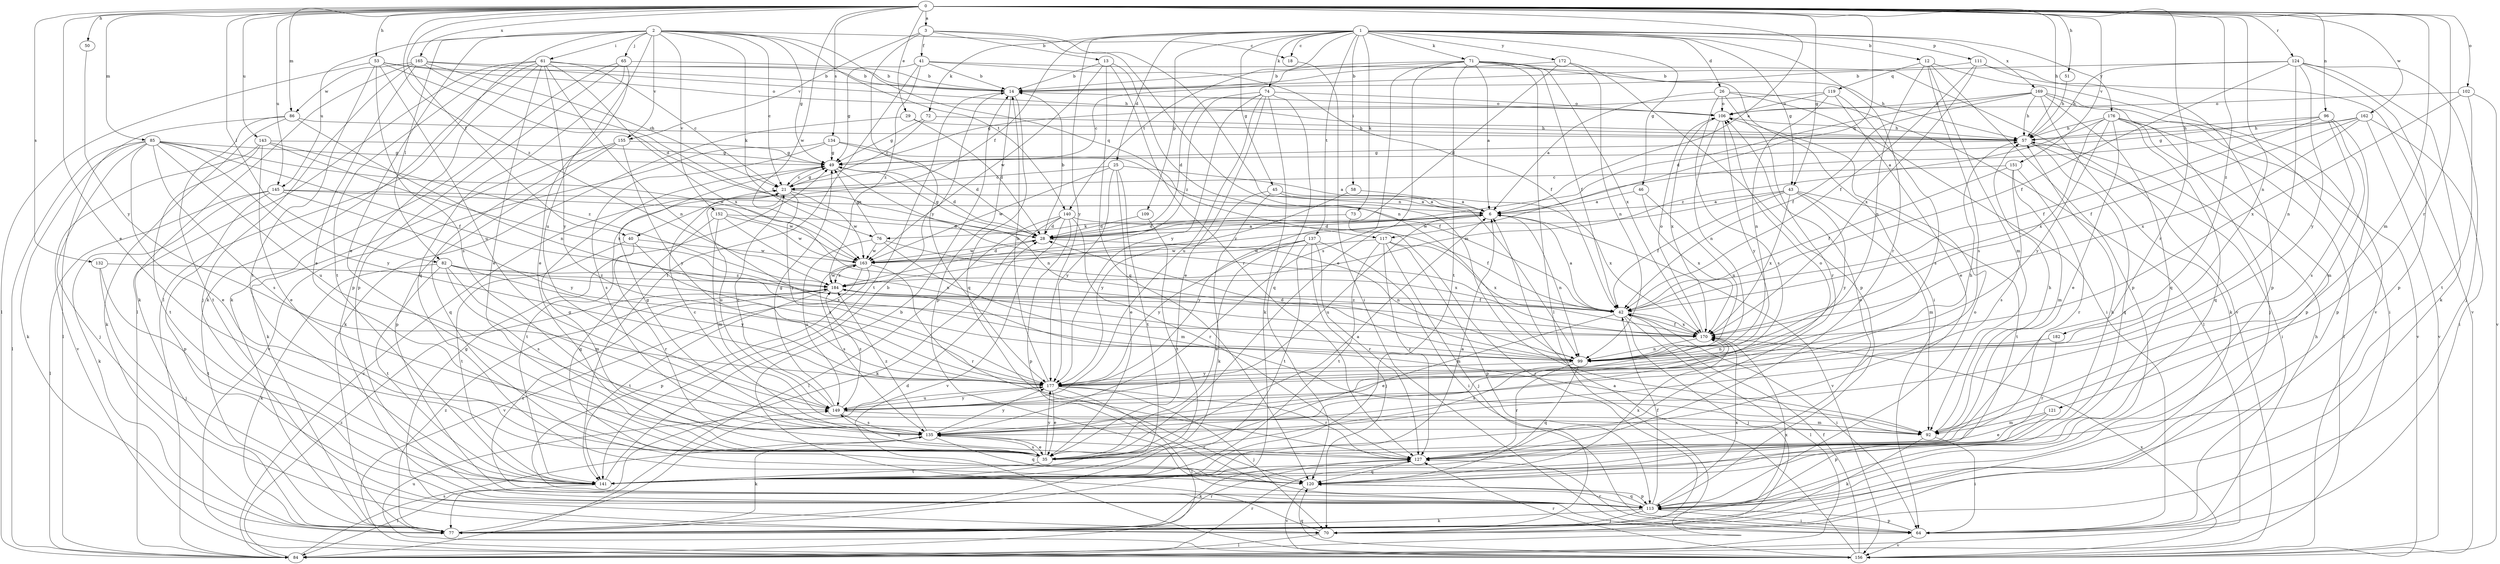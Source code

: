 strict digraph  {
0;
1;
2;
3;
6;
12;
13;
14;
18;
21;
25;
26;
28;
29;
35;
40;
41;
42;
43;
45;
46;
49;
50;
51;
53;
57;
58;
61;
64;
65;
70;
71;
72;
73;
74;
76;
77;
82;
84;
85;
86;
92;
96;
99;
102;
106;
109;
111;
113;
117;
119;
120;
121;
124;
127;
132;
134;
135;
137;
140;
141;
143;
145;
149;
151;
152;
155;
156;
162;
163;
165;
169;
170;
172;
176;
177;
182;
184;
0 -> 3  [label=a];
0 -> 6  [label=a];
0 -> 29  [label=e];
0 -> 35  [label=e];
0 -> 40  [label=f];
0 -> 43  [label=g];
0 -> 50  [label=h];
0 -> 51  [label=h];
0 -> 53  [label=h];
0 -> 57  [label=h];
0 -> 82  [label=l];
0 -> 85  [label=m];
0 -> 86  [label=m];
0 -> 92  [label=m];
0 -> 96  [label=n];
0 -> 99  [label=n];
0 -> 102  [label=o];
0 -> 117  [label=q];
0 -> 121  [label=r];
0 -> 124  [label=r];
0 -> 127  [label=r];
0 -> 132  [label=s];
0 -> 134  [label=s];
0 -> 143  [label=u];
0 -> 145  [label=u];
0 -> 151  [label=v];
0 -> 162  [label=w];
0 -> 163  [label=w];
0 -> 165  [label=x];
0 -> 182  [label=z];
0 -> 184  [label=z];
1 -> 12  [label=b];
1 -> 18  [label=c];
1 -> 25  [label=d];
1 -> 26  [label=d];
1 -> 40  [label=f];
1 -> 43  [label=g];
1 -> 45  [label=g];
1 -> 46  [label=g];
1 -> 58  [label=i];
1 -> 71  [label=k];
1 -> 72  [label=k];
1 -> 73  [label=k];
1 -> 74  [label=k];
1 -> 109  [label=p];
1 -> 111  [label=p];
1 -> 127  [label=r];
1 -> 137  [label=t];
1 -> 140  [label=t];
1 -> 169  [label=x];
1 -> 172  [label=y];
1 -> 176  [label=y];
1 -> 177  [label=y];
2 -> 18  [label=c];
2 -> 21  [label=c];
2 -> 35  [label=e];
2 -> 49  [label=g];
2 -> 61  [label=i];
2 -> 65  [label=j];
2 -> 76  [label=k];
2 -> 82  [label=l];
2 -> 84  [label=l];
2 -> 117  [label=q];
2 -> 140  [label=t];
2 -> 145  [label=u];
2 -> 149  [label=u];
2 -> 152  [label=v];
2 -> 155  [label=v];
3 -> 13  [label=b];
3 -> 41  [label=f];
3 -> 92  [label=m];
3 -> 99  [label=n];
3 -> 155  [label=v];
3 -> 177  [label=y];
6 -> 28  [label=d];
6 -> 76  [label=k];
6 -> 99  [label=n];
6 -> 149  [label=u];
6 -> 156  [label=v];
6 -> 177  [label=y];
12 -> 92  [label=m];
12 -> 99  [label=n];
12 -> 113  [label=p];
12 -> 119  [label=q];
12 -> 135  [label=s];
12 -> 156  [label=v];
13 -> 14  [label=b];
13 -> 99  [label=n];
13 -> 120  [label=q];
13 -> 127  [label=r];
13 -> 163  [label=w];
14 -> 106  [label=o];
14 -> 113  [label=p];
14 -> 120  [label=q];
14 -> 141  [label=t];
18 -> 64  [label=i];
21 -> 6  [label=a];
21 -> 49  [label=g];
21 -> 141  [label=t];
21 -> 149  [label=u];
21 -> 163  [label=w];
21 -> 177  [label=y];
25 -> 6  [label=a];
25 -> 21  [label=c];
25 -> 35  [label=e];
25 -> 141  [label=t];
25 -> 163  [label=w];
25 -> 177  [label=y];
26 -> 6  [label=a];
26 -> 64  [label=i];
26 -> 84  [label=l];
26 -> 106  [label=o];
26 -> 127  [label=r];
26 -> 135  [label=s];
28 -> 6  [label=a];
28 -> 14  [label=b];
28 -> 49  [label=g];
28 -> 99  [label=n];
28 -> 163  [label=w];
29 -> 28  [label=d];
29 -> 57  [label=h];
29 -> 77  [label=k];
35 -> 6  [label=a];
35 -> 49  [label=g];
35 -> 135  [label=s];
35 -> 141  [label=t];
35 -> 149  [label=u];
35 -> 170  [label=x];
35 -> 177  [label=y];
40 -> 127  [label=r];
40 -> 141  [label=t];
40 -> 163  [label=w];
40 -> 177  [label=y];
41 -> 14  [label=b];
41 -> 42  [label=f];
41 -> 49  [label=g];
41 -> 57  [label=h];
41 -> 141  [label=t];
41 -> 184  [label=z];
42 -> 6  [label=a];
42 -> 35  [label=e];
42 -> 64  [label=i];
42 -> 70  [label=j];
42 -> 84  [label=l];
42 -> 170  [label=x];
42 -> 184  [label=z];
43 -> 6  [label=a];
43 -> 42  [label=f];
43 -> 92  [label=m];
43 -> 141  [label=t];
43 -> 163  [label=w];
43 -> 170  [label=x];
43 -> 177  [label=y];
45 -> 6  [label=a];
45 -> 77  [label=k];
45 -> 170  [label=x];
45 -> 177  [label=y];
46 -> 6  [label=a];
46 -> 99  [label=n];
46 -> 170  [label=x];
49 -> 21  [label=c];
49 -> 28  [label=d];
49 -> 99  [label=n];
50 -> 177  [label=y];
51 -> 57  [label=h];
53 -> 14  [label=b];
53 -> 28  [label=d];
53 -> 84  [label=l];
53 -> 106  [label=o];
53 -> 135  [label=s];
53 -> 141  [label=t];
53 -> 149  [label=u];
57 -> 49  [label=g];
57 -> 64  [label=i];
57 -> 120  [label=q];
58 -> 6  [label=a];
58 -> 184  [label=z];
61 -> 14  [label=b];
61 -> 21  [label=c];
61 -> 35  [label=e];
61 -> 77  [label=k];
61 -> 84  [label=l];
61 -> 99  [label=n];
61 -> 113  [label=p];
61 -> 141  [label=t];
61 -> 170  [label=x];
61 -> 177  [label=y];
64 -> 49  [label=g];
64 -> 57  [label=h];
64 -> 113  [label=p];
64 -> 127  [label=r];
64 -> 156  [label=v];
65 -> 14  [label=b];
65 -> 35  [label=e];
65 -> 77  [label=k];
65 -> 113  [label=p];
65 -> 120  [label=q];
70 -> 14  [label=b];
70 -> 84  [label=l];
71 -> 6  [label=a];
71 -> 14  [label=b];
71 -> 21  [label=c];
71 -> 35  [label=e];
71 -> 42  [label=f];
71 -> 64  [label=i];
71 -> 84  [label=l];
71 -> 135  [label=s];
71 -> 141  [label=t];
71 -> 156  [label=v];
71 -> 170  [label=x];
72 -> 21  [label=c];
72 -> 49  [label=g];
72 -> 57  [label=h];
73 -> 28  [label=d];
73 -> 70  [label=j];
74 -> 28  [label=d];
74 -> 35  [label=e];
74 -> 77  [label=k];
74 -> 106  [label=o];
74 -> 120  [label=q];
74 -> 149  [label=u];
74 -> 177  [label=y];
74 -> 184  [label=z];
76 -> 49  [label=g];
76 -> 92  [label=m];
76 -> 149  [label=u];
76 -> 163  [label=w];
76 -> 170  [label=x];
77 -> 28  [label=d];
77 -> 127  [label=r];
77 -> 170  [label=x];
77 -> 184  [label=z];
82 -> 77  [label=k];
82 -> 92  [label=m];
82 -> 135  [label=s];
82 -> 141  [label=t];
82 -> 170  [label=x];
82 -> 177  [label=y];
82 -> 184  [label=z];
84 -> 21  [label=c];
84 -> 127  [label=r];
84 -> 135  [label=s];
84 -> 184  [label=z];
85 -> 35  [label=e];
85 -> 42  [label=f];
85 -> 49  [label=g];
85 -> 70  [label=j];
85 -> 77  [label=k];
85 -> 84  [label=l];
85 -> 135  [label=s];
85 -> 149  [label=u];
85 -> 163  [label=w];
85 -> 177  [label=y];
86 -> 57  [label=h];
86 -> 77  [label=k];
86 -> 84  [label=l];
86 -> 99  [label=n];
86 -> 141  [label=t];
92 -> 57  [label=h];
92 -> 64  [label=i];
92 -> 77  [label=k];
96 -> 42  [label=f];
96 -> 49  [label=g];
96 -> 57  [label=h];
96 -> 92  [label=m];
96 -> 113  [label=p];
96 -> 135  [label=s];
99 -> 28  [label=d];
99 -> 120  [label=q];
99 -> 127  [label=r];
99 -> 177  [label=y];
102 -> 106  [label=o];
102 -> 141  [label=t];
102 -> 156  [label=v];
102 -> 170  [label=x];
106 -> 57  [label=h];
106 -> 99  [label=n];
106 -> 170  [label=x];
106 -> 177  [label=y];
109 -> 28  [label=d];
109 -> 141  [label=t];
111 -> 14  [label=b];
111 -> 42  [label=f];
111 -> 113  [label=p];
111 -> 156  [label=v];
111 -> 170  [label=x];
113 -> 42  [label=f];
113 -> 64  [label=i];
113 -> 70  [label=j];
113 -> 77  [label=k];
113 -> 106  [label=o];
113 -> 120  [label=q];
113 -> 170  [label=x];
113 -> 184  [label=z];
117 -> 70  [label=j];
117 -> 113  [label=p];
117 -> 127  [label=r];
117 -> 141  [label=t];
117 -> 163  [label=w];
117 -> 170  [label=x];
119 -> 35  [label=e];
119 -> 49  [label=g];
119 -> 99  [label=n];
119 -> 106  [label=o];
119 -> 135  [label=s];
120 -> 113  [label=p];
120 -> 156  [label=v];
120 -> 170  [label=x];
121 -> 35  [label=e];
121 -> 92  [label=m];
121 -> 113  [label=p];
124 -> 14  [label=b];
124 -> 42  [label=f];
124 -> 57  [label=h];
124 -> 70  [label=j];
124 -> 77  [label=k];
124 -> 99  [label=n];
124 -> 113  [label=p];
124 -> 177  [label=y];
127 -> 77  [label=k];
127 -> 120  [label=q];
132 -> 70  [label=j];
132 -> 141  [label=t];
132 -> 184  [label=z];
134 -> 28  [label=d];
134 -> 42  [label=f];
134 -> 49  [label=g];
134 -> 135  [label=s];
134 -> 156  [label=v];
135 -> 21  [label=c];
135 -> 35  [label=e];
135 -> 49  [label=g];
135 -> 77  [label=k];
135 -> 120  [label=q];
135 -> 127  [label=r];
135 -> 177  [label=y];
135 -> 184  [label=z];
137 -> 35  [label=e];
137 -> 64  [label=i];
137 -> 70  [label=j];
137 -> 127  [label=r];
137 -> 141  [label=t];
137 -> 163  [label=w];
137 -> 177  [label=y];
140 -> 28  [label=d];
140 -> 42  [label=f];
140 -> 77  [label=k];
140 -> 84  [label=l];
140 -> 113  [label=p];
140 -> 127  [label=r];
140 -> 156  [label=v];
141 -> 6  [label=a];
141 -> 14  [label=b];
141 -> 57  [label=h];
141 -> 84  [label=l];
141 -> 106  [label=o];
143 -> 35  [label=e];
143 -> 49  [label=g];
143 -> 141  [label=t];
143 -> 156  [label=v];
143 -> 170  [label=x];
143 -> 184  [label=z];
145 -> 6  [label=a];
145 -> 77  [label=k];
145 -> 84  [label=l];
145 -> 113  [label=p];
145 -> 163  [label=w];
145 -> 177  [label=y];
149 -> 21  [label=c];
149 -> 49  [label=g];
149 -> 57  [label=h];
149 -> 92  [label=m];
149 -> 106  [label=o];
149 -> 135  [label=s];
149 -> 177  [label=y];
149 -> 184  [label=z];
151 -> 21  [label=c];
151 -> 42  [label=f];
151 -> 92  [label=m];
151 -> 127  [label=r];
151 -> 135  [label=s];
152 -> 28  [label=d];
152 -> 92  [label=m];
152 -> 99  [label=n];
152 -> 120  [label=q];
152 -> 163  [label=w];
155 -> 49  [label=g];
155 -> 77  [label=k];
155 -> 113  [label=p];
155 -> 120  [label=q];
155 -> 177  [label=y];
156 -> 6  [label=a];
156 -> 42  [label=f];
156 -> 120  [label=q];
156 -> 127  [label=r];
156 -> 149  [label=u];
156 -> 170  [label=x];
162 -> 6  [label=a];
162 -> 42  [label=f];
162 -> 57  [label=h];
162 -> 64  [label=i];
162 -> 156  [label=v];
162 -> 170  [label=x];
163 -> 28  [label=d];
163 -> 113  [label=p];
163 -> 127  [label=r];
163 -> 135  [label=s];
163 -> 156  [label=v];
163 -> 184  [label=z];
165 -> 14  [label=b];
165 -> 21  [label=c];
165 -> 35  [label=e];
165 -> 42  [label=f];
165 -> 57  [label=h];
165 -> 70  [label=j];
165 -> 77  [label=k];
165 -> 86  [label=w];
169 -> 28  [label=d];
169 -> 42  [label=f];
169 -> 57  [label=h];
169 -> 64  [label=i];
169 -> 70  [label=j];
169 -> 77  [label=k];
169 -> 106  [label=o];
169 -> 120  [label=q];
170 -> 42  [label=f];
170 -> 99  [label=n];
170 -> 106  [label=o];
172 -> 14  [label=b];
172 -> 28  [label=d];
172 -> 99  [label=n];
172 -> 113  [label=p];
176 -> 35  [label=e];
176 -> 57  [label=h];
176 -> 84  [label=l];
176 -> 113  [label=p];
176 -> 120  [label=q];
176 -> 156  [label=v];
176 -> 170  [label=x];
176 -> 177  [label=y];
176 -> 184  [label=z];
177 -> 14  [label=b];
177 -> 35  [label=e];
177 -> 70  [label=j];
177 -> 84  [label=l];
177 -> 127  [label=r];
177 -> 149  [label=u];
182 -> 99  [label=n];
182 -> 127  [label=r];
184 -> 42  [label=f];
184 -> 92  [label=m];
184 -> 141  [label=t];
184 -> 163  [label=w];
}
